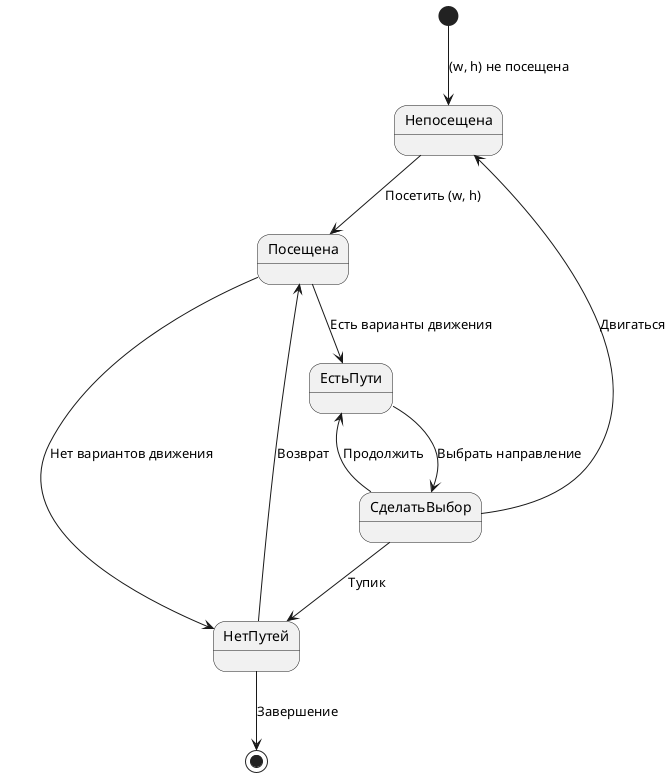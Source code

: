 @startuml
[*] --> Непосещена : (w, h) не посещена
Непосещена --> Посещена : Посетить (w, h)
Посещена --> ЕстьПути : Есть варианты движения
Посещена --> НетПутей : Нет вариантов движения
НетПутей --> Посещена : Возврат
НетПутей --> [*] : Завершение
ЕстьПути --> СделатьВыбор : Выбрать направление
СделатьВыбор --> Непосещена : Двигаться
СделатьВыбор --> ЕстьПути : Продолжить
СделатьВыбор --> НетПутей : Тупик
@enduml